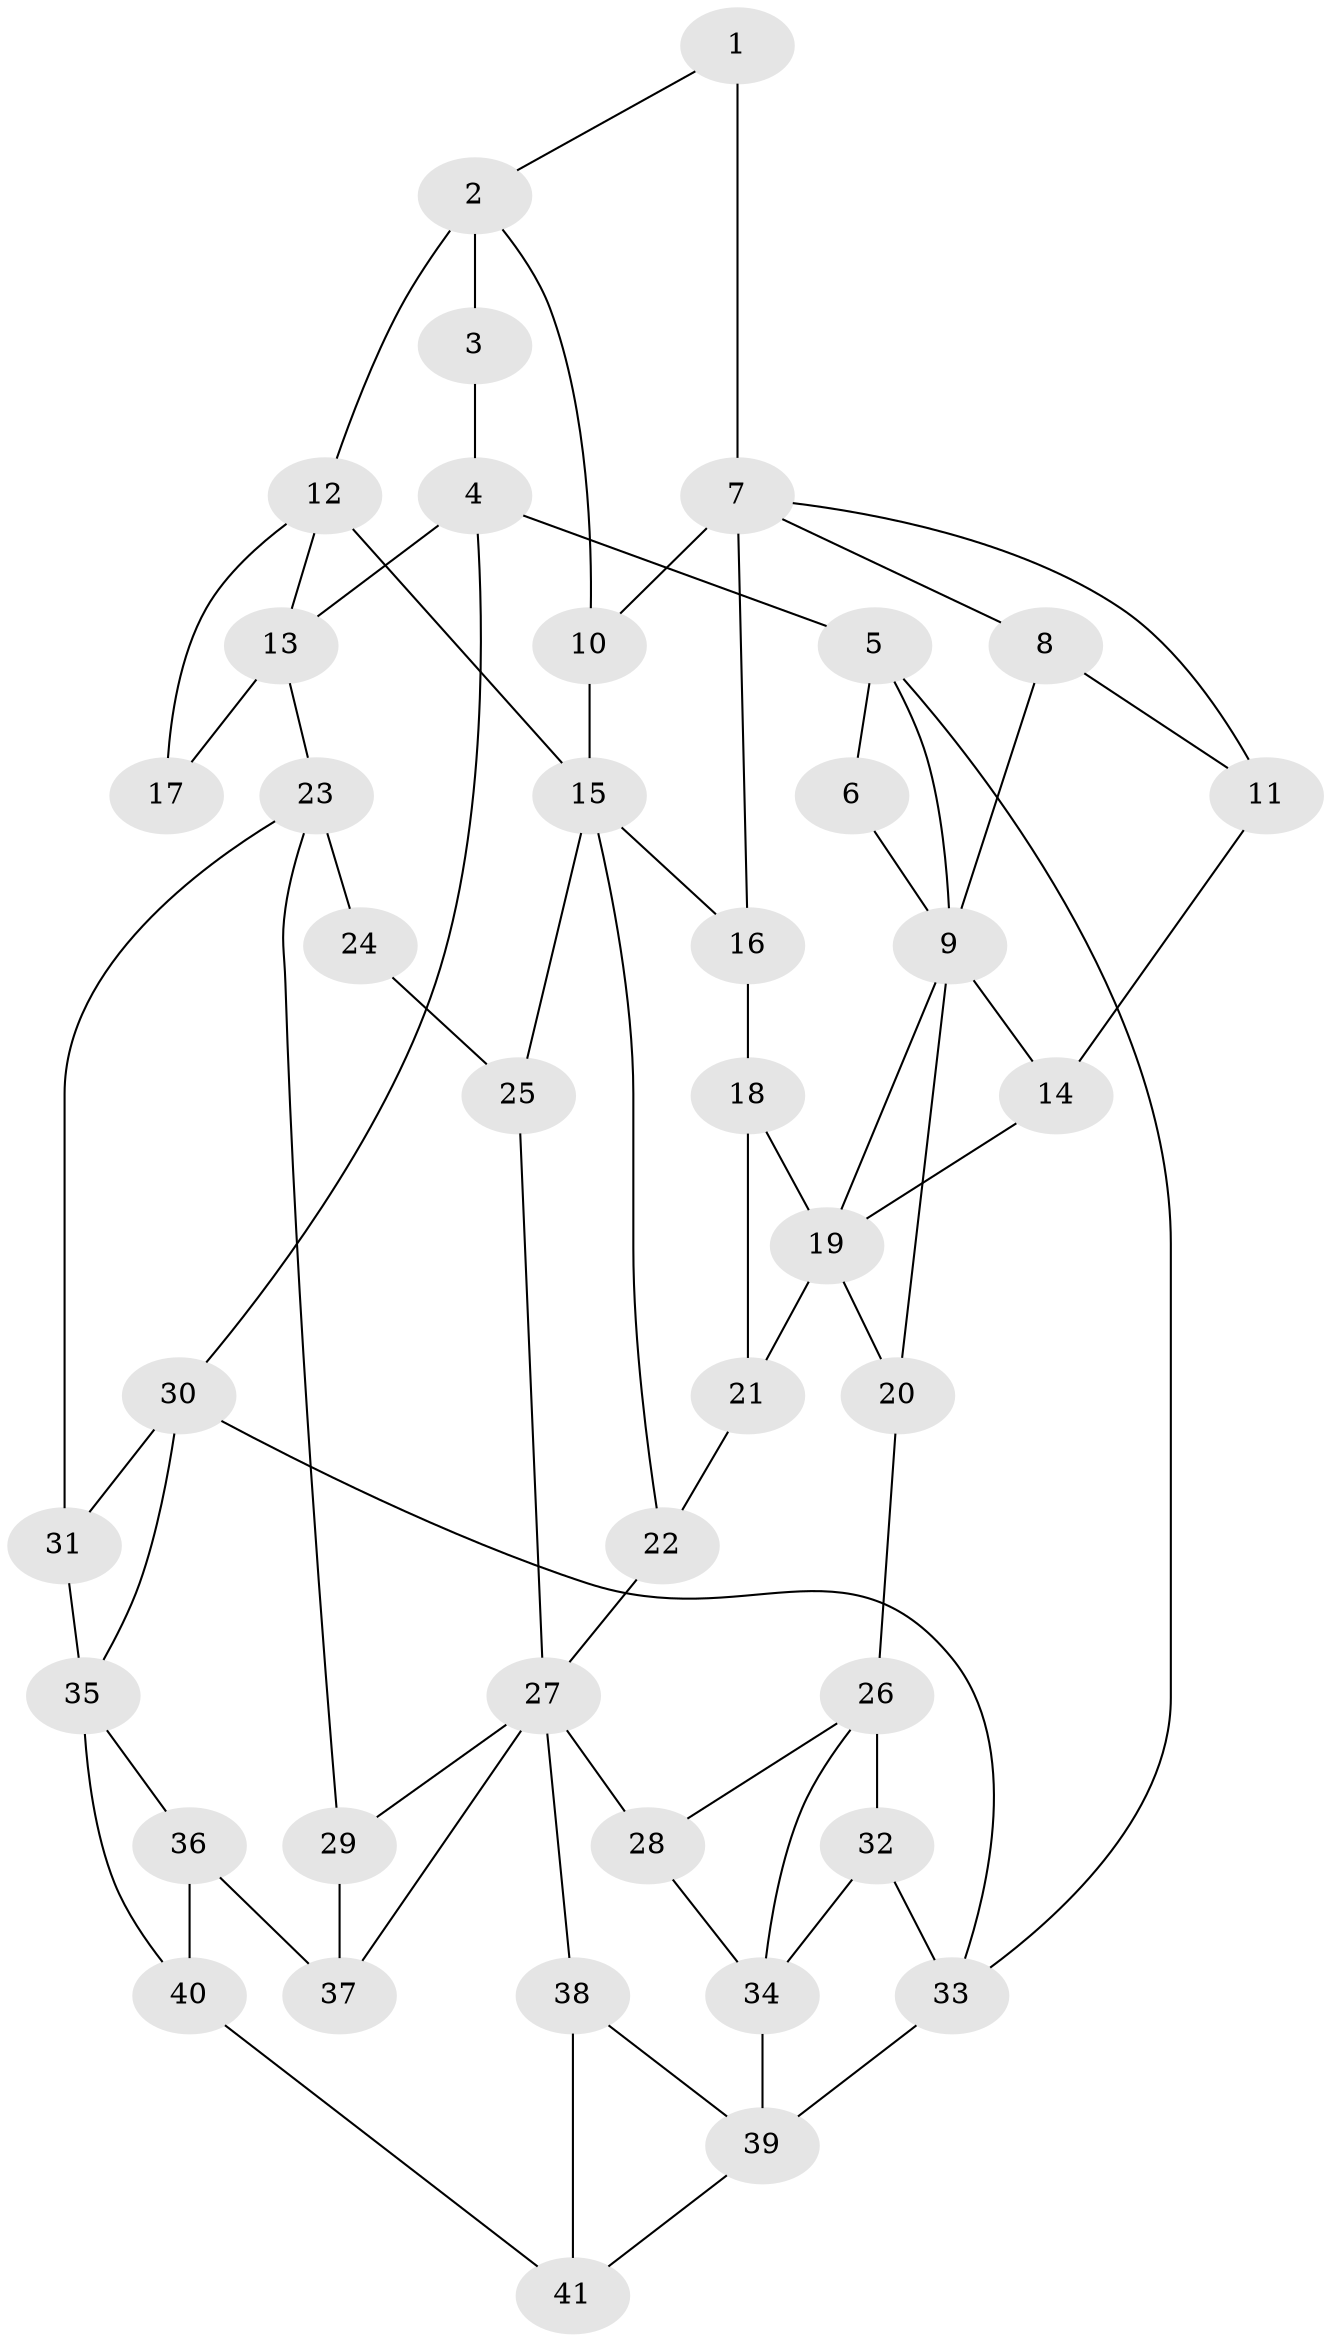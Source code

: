 // original degree distribution, {3: 0.024390243902439025, 4: 0.23170731707317074, 5: 0.5365853658536586, 6: 0.2073170731707317}
// Generated by graph-tools (version 1.1) at 2025/38/03/09/25 02:38:51]
// undirected, 41 vertices, 71 edges
graph export_dot {
graph [start="1"]
  node [color=gray90,style=filled];
  1;
  2;
  3;
  4;
  5;
  6;
  7;
  8;
  9;
  10;
  11;
  12;
  13;
  14;
  15;
  16;
  17;
  18;
  19;
  20;
  21;
  22;
  23;
  24;
  25;
  26;
  27;
  28;
  29;
  30;
  31;
  32;
  33;
  34;
  35;
  36;
  37;
  38;
  39;
  40;
  41;
  1 -- 2 [weight=1.0];
  1 -- 7 [weight=2.0];
  2 -- 3 [weight=2.0];
  2 -- 10 [weight=1.0];
  2 -- 12 [weight=2.0];
  3 -- 4 [weight=1.0];
  4 -- 5 [weight=1.0];
  4 -- 13 [weight=1.0];
  4 -- 30 [weight=1.0];
  5 -- 6 [weight=1.0];
  5 -- 9 [weight=1.0];
  5 -- 33 [weight=1.0];
  6 -- 9 [weight=1.0];
  7 -- 8 [weight=1.0];
  7 -- 10 [weight=1.0];
  7 -- 11 [weight=1.0];
  7 -- 16 [weight=1.0];
  8 -- 9 [weight=1.0];
  8 -- 11 [weight=1.0];
  9 -- 14 [weight=1.0];
  9 -- 19 [weight=1.0];
  9 -- 20 [weight=1.0];
  10 -- 15 [weight=1.0];
  11 -- 14 [weight=1.0];
  12 -- 13 [weight=1.0];
  12 -- 15 [weight=1.0];
  12 -- 17 [weight=1.0];
  13 -- 17 [weight=2.0];
  13 -- 23 [weight=2.0];
  14 -- 19 [weight=1.0];
  15 -- 16 [weight=1.0];
  15 -- 22 [weight=1.0];
  15 -- 25 [weight=2.0];
  16 -- 18 [weight=1.0];
  18 -- 19 [weight=1.0];
  18 -- 21 [weight=1.0];
  19 -- 20 [weight=2.0];
  19 -- 21 [weight=1.0];
  20 -- 26 [weight=2.0];
  21 -- 22 [weight=1.0];
  22 -- 27 [weight=1.0];
  23 -- 24 [weight=2.0];
  23 -- 29 [weight=1.0];
  23 -- 31 [weight=1.0];
  24 -- 25 [weight=1.0];
  25 -- 27 [weight=1.0];
  26 -- 28 [weight=1.0];
  26 -- 32 [weight=1.0];
  26 -- 34 [weight=1.0];
  27 -- 28 [weight=1.0];
  27 -- 29 [weight=1.0];
  27 -- 37 [weight=1.0];
  27 -- 38 [weight=1.0];
  28 -- 34 [weight=1.0];
  29 -- 37 [weight=1.0];
  30 -- 31 [weight=1.0];
  30 -- 33 [weight=1.0];
  30 -- 35 [weight=1.0];
  31 -- 35 [weight=1.0];
  32 -- 33 [weight=1.0];
  32 -- 34 [weight=2.0];
  33 -- 39 [weight=1.0];
  34 -- 39 [weight=2.0];
  35 -- 36 [weight=1.0];
  35 -- 40 [weight=1.0];
  36 -- 37 [weight=1.0];
  36 -- 40 [weight=1.0];
  38 -- 39 [weight=1.0];
  38 -- 41 [weight=1.0];
  39 -- 41 [weight=1.0];
  40 -- 41 [weight=1.0];
}
